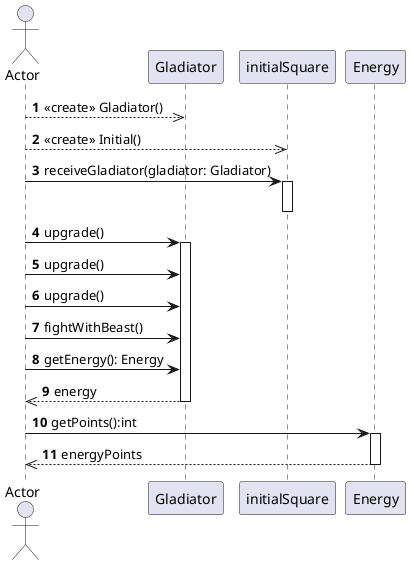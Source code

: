 @startuml
autonumber
actor Actor
Actor -->> Gladiator: <<create>> Gladiator()
Actor -->> initialSquare: <<create>> Initial()
Actor -> initialSquare: receiveGladiator(gladiator: Gladiator)
activate initialSquare
deactivate initialSquare
Actor -> Gladiator: upgrade()
activate Gladiator
Actor -> Gladiator: upgrade()
Actor -> Gladiator: upgrade()
Actor -> Gladiator: fightWithBeast()
Actor -> Gladiator: getEnergy(): Energy
Gladiator -->> Actor: energy
deactivate Gladiator
Actor -> Energy: getPoints():int
activate Energy
Energy -->> Actor: energyPoints
deactivate Energy
@enduml